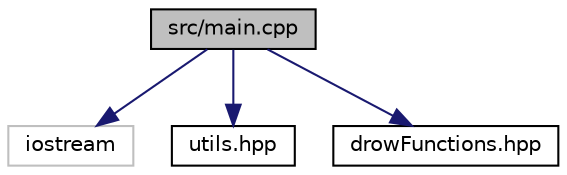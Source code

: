 digraph "src/main.cpp"
{
  edge [fontname="Helvetica",fontsize="10",labelfontname="Helvetica",labelfontsize="10"];
  node [fontname="Helvetica",fontsize="10",shape=record];
  Node0 [label="src/main.cpp",height=0.2,width=0.4,color="black", fillcolor="grey75", style="filled", fontcolor="black"];
  Node0 -> Node1 [color="midnightblue",fontsize="10",style="solid",fontname="Helvetica"];
  Node1 [label="iostream",height=0.2,width=0.4,color="grey75", fillcolor="white", style="filled"];
  Node0 -> Node2 [color="midnightblue",fontsize="10",style="solid",fontname="Helvetica"];
  Node2 [label="utils.hpp",height=0.2,width=0.4,color="black", fillcolor="white", style="filled",URL="$utils_8hpp.html",tooltip="utilites for our programs "];
  Node0 -> Node3 [color="midnightblue",fontsize="10",style="solid",fontname="Helvetica"];
  Node3 [label="drowFunctions.hpp",height=0.2,width=0.4,color="black", fillcolor="white", style="filled",URL="$drowFunctions_8hpp.html",tooltip="Prototypes of functions for drowing. "];
}
